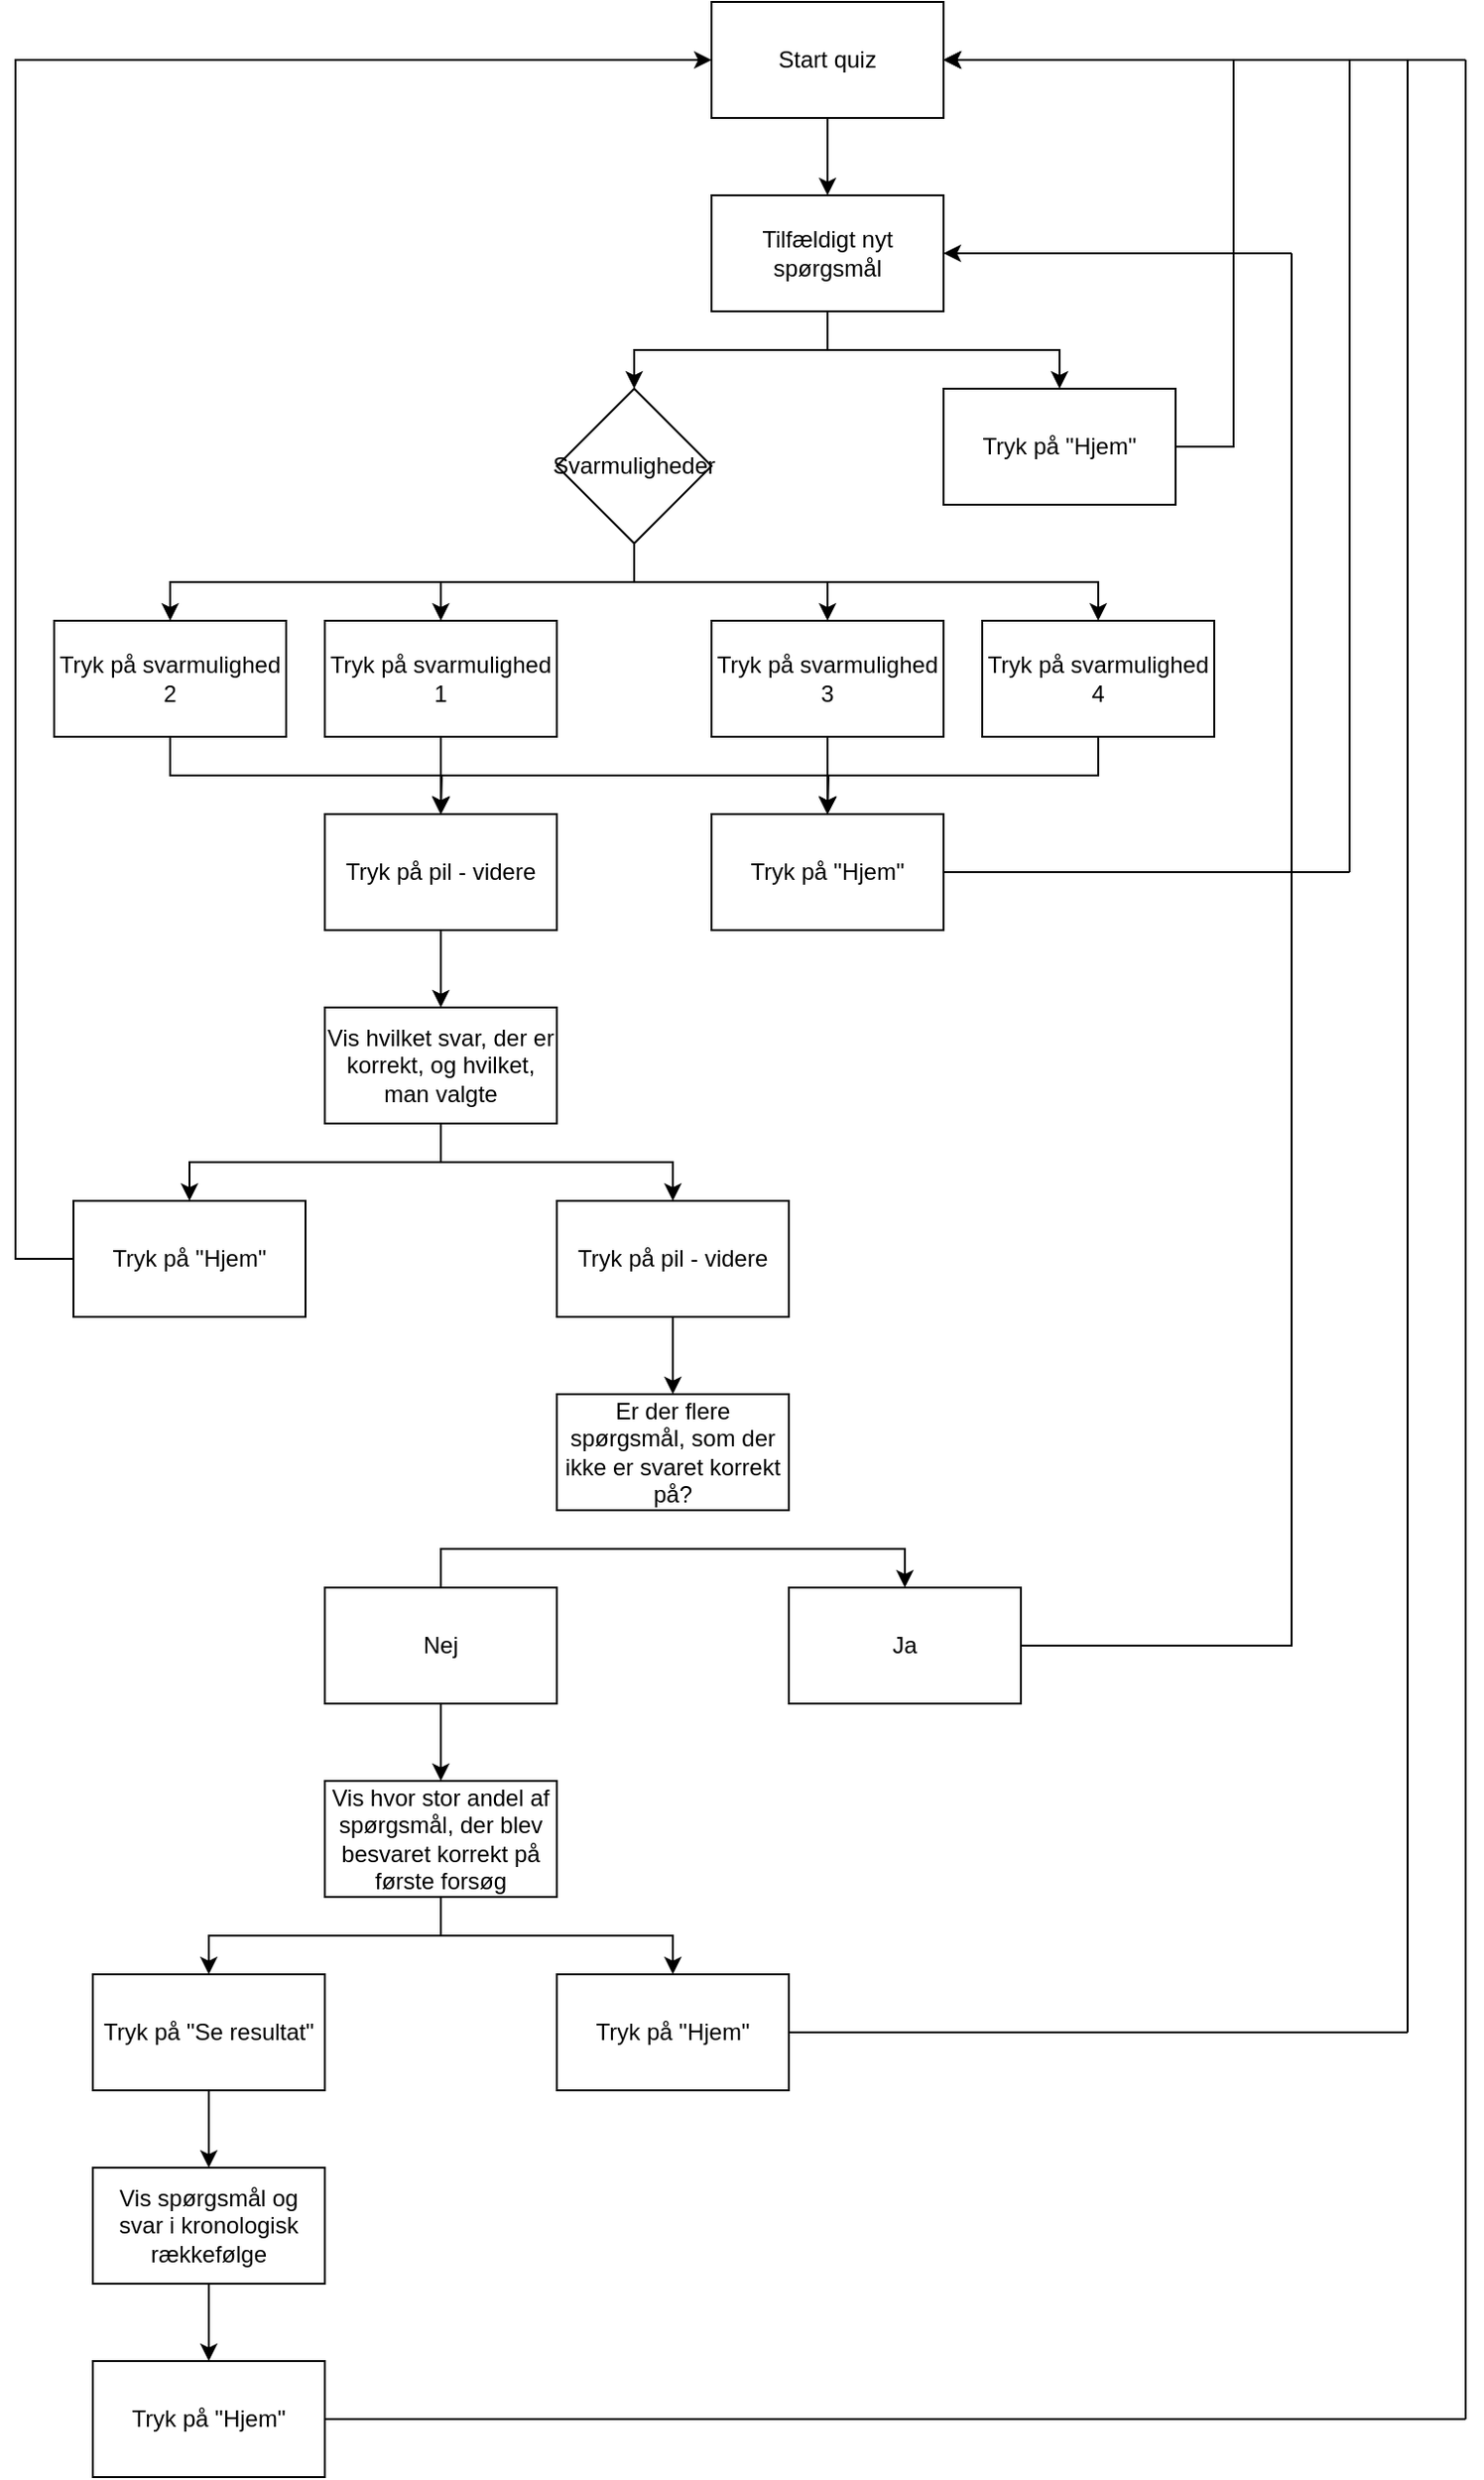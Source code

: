 <mxfile version="27.0.6">
  <diagram name="Side-1" id="K2o2fXLCxB5GySkEay_a">
    <mxGraphModel dx="1537" dy="742" grid="1" gridSize="10" guides="1" tooltips="1" connect="1" arrows="1" fold="1" page="1" pageScale="1" pageWidth="827" pageHeight="1169" math="0" shadow="0">
      <root>
        <mxCell id="0" />
        <mxCell id="1" parent="0" />
        <mxCell id="6mfA3q-zFDx96ax2sFS--4" style="edgeStyle=orthogonalEdgeStyle;rounded=0;orthogonalLoop=1;jettySize=auto;html=1;exitX=0.5;exitY=1;exitDx=0;exitDy=0;" edge="1" parent="1" source="6mfA3q-zFDx96ax2sFS--1" target="6mfA3q-zFDx96ax2sFS--3">
          <mxGeometry relative="1" as="geometry" />
        </mxCell>
        <mxCell id="6mfA3q-zFDx96ax2sFS--1" value="Start quiz" style="rounded=0;whiteSpace=wrap;html=1;" vertex="1" parent="1">
          <mxGeometry x="370" width="120" height="60" as="geometry" />
        </mxCell>
        <mxCell id="6mfA3q-zFDx96ax2sFS--16" style="edgeStyle=orthogonalEdgeStyle;rounded=0;orthogonalLoop=1;jettySize=auto;html=1;exitX=0.5;exitY=1;exitDx=0;exitDy=0;entryX=0.5;entryY=0;entryDx=0;entryDy=0;" edge="1" parent="1" source="6mfA3q-zFDx96ax2sFS--2" target="6mfA3q-zFDx96ax2sFS--12">
          <mxGeometry relative="1" as="geometry" />
        </mxCell>
        <mxCell id="6mfA3q-zFDx96ax2sFS--17" style="edgeStyle=orthogonalEdgeStyle;rounded=0;orthogonalLoop=1;jettySize=auto;html=1;exitX=0.5;exitY=1;exitDx=0;exitDy=0;entryX=0.5;entryY=0;entryDx=0;entryDy=0;" edge="1" parent="1" source="6mfA3q-zFDx96ax2sFS--2" target="6mfA3q-zFDx96ax2sFS--11">
          <mxGeometry relative="1" as="geometry" />
        </mxCell>
        <mxCell id="6mfA3q-zFDx96ax2sFS--21" style="edgeStyle=orthogonalEdgeStyle;rounded=0;orthogonalLoop=1;jettySize=auto;html=1;exitX=0.5;exitY=1;exitDx=0;exitDy=0;entryX=0.5;entryY=0;entryDx=0;entryDy=0;" edge="1" parent="1" source="6mfA3q-zFDx96ax2sFS--2" target="6mfA3q-zFDx96ax2sFS--14">
          <mxGeometry relative="1" as="geometry" />
        </mxCell>
        <mxCell id="6mfA3q-zFDx96ax2sFS--22" style="edgeStyle=orthogonalEdgeStyle;rounded=0;orthogonalLoop=1;jettySize=auto;html=1;exitX=0.5;exitY=1;exitDx=0;exitDy=0;entryX=0.5;entryY=0;entryDx=0;entryDy=0;" edge="1" parent="1" source="6mfA3q-zFDx96ax2sFS--2" target="6mfA3q-zFDx96ax2sFS--13">
          <mxGeometry relative="1" as="geometry" />
        </mxCell>
        <mxCell id="6mfA3q-zFDx96ax2sFS--2" value="Svarmuligheder" style="rhombus;whiteSpace=wrap;html=1;" vertex="1" parent="1">
          <mxGeometry x="290" y="200" width="80" height="80" as="geometry" />
        </mxCell>
        <mxCell id="6mfA3q-zFDx96ax2sFS--5" style="edgeStyle=orthogonalEdgeStyle;rounded=0;orthogonalLoop=1;jettySize=auto;html=1;exitX=0.5;exitY=1;exitDx=0;exitDy=0;entryX=0.5;entryY=0;entryDx=0;entryDy=0;" edge="1" parent="1" source="6mfA3q-zFDx96ax2sFS--3" target="6mfA3q-zFDx96ax2sFS--2">
          <mxGeometry relative="1" as="geometry" />
        </mxCell>
        <mxCell id="6mfA3q-zFDx96ax2sFS--7" style="edgeStyle=orthogonalEdgeStyle;rounded=0;orthogonalLoop=1;jettySize=auto;html=1;exitX=0.5;exitY=1;exitDx=0;exitDy=0;entryX=0.5;entryY=0;entryDx=0;entryDy=0;" edge="1" parent="1" source="6mfA3q-zFDx96ax2sFS--3" target="6mfA3q-zFDx96ax2sFS--6">
          <mxGeometry relative="1" as="geometry" />
        </mxCell>
        <mxCell id="6mfA3q-zFDx96ax2sFS--3" value="Tilfældigt nyt spørgsmål" style="rounded=0;whiteSpace=wrap;html=1;" vertex="1" parent="1">
          <mxGeometry x="370" y="100" width="120" height="60" as="geometry" />
        </mxCell>
        <mxCell id="6mfA3q-zFDx96ax2sFS--10" style="edgeStyle=orthogonalEdgeStyle;rounded=0;orthogonalLoop=1;jettySize=auto;html=1;exitX=1;exitY=0.5;exitDx=0;exitDy=0;entryX=1;entryY=0.5;entryDx=0;entryDy=0;" edge="1" parent="1" source="6mfA3q-zFDx96ax2sFS--6" target="6mfA3q-zFDx96ax2sFS--1">
          <mxGeometry relative="1" as="geometry">
            <Array as="points">
              <mxPoint x="640" y="230" />
              <mxPoint x="640" y="30" />
            </Array>
          </mxGeometry>
        </mxCell>
        <mxCell id="6mfA3q-zFDx96ax2sFS--6" value="Tryk på &quot;Hjem&quot;" style="rounded=0;whiteSpace=wrap;html=1;" vertex="1" parent="1">
          <mxGeometry x="490" y="200" width="120" height="60" as="geometry" />
        </mxCell>
        <mxCell id="6mfA3q-zFDx96ax2sFS--27" style="edgeStyle=orthogonalEdgeStyle;rounded=0;orthogonalLoop=1;jettySize=auto;html=1;exitX=0.5;exitY=1;exitDx=0;exitDy=0;entryX=0.5;entryY=0;entryDx=0;entryDy=0;" edge="1" parent="1" source="6mfA3q-zFDx96ax2sFS--11" target="6mfA3q-zFDx96ax2sFS--24">
          <mxGeometry relative="1" as="geometry" />
        </mxCell>
        <mxCell id="6mfA3q-zFDx96ax2sFS--33" style="edgeStyle=orthogonalEdgeStyle;rounded=0;orthogonalLoop=1;jettySize=auto;html=1;exitX=0.5;exitY=1;exitDx=0;exitDy=0;entryX=0.5;entryY=0;entryDx=0;entryDy=0;" edge="1" parent="1" source="6mfA3q-zFDx96ax2sFS--11" target="6mfA3q-zFDx96ax2sFS--23">
          <mxGeometry relative="1" as="geometry" />
        </mxCell>
        <mxCell id="6mfA3q-zFDx96ax2sFS--11" value="Tryk på svarmulighed 1" style="rounded=0;whiteSpace=wrap;html=1;" vertex="1" parent="1">
          <mxGeometry x="170" y="320" width="120" height="60" as="geometry" />
        </mxCell>
        <mxCell id="6mfA3q-zFDx96ax2sFS--25" style="edgeStyle=orthogonalEdgeStyle;rounded=0;orthogonalLoop=1;jettySize=auto;html=1;exitX=0.5;exitY=1;exitDx=0;exitDy=0;entryX=0.5;entryY=0;entryDx=0;entryDy=0;" edge="1" parent="1" source="6mfA3q-zFDx96ax2sFS--12" target="6mfA3q-zFDx96ax2sFS--24">
          <mxGeometry relative="1" as="geometry" />
        </mxCell>
        <mxCell id="6mfA3q-zFDx96ax2sFS--30" style="edgeStyle=orthogonalEdgeStyle;rounded=0;orthogonalLoop=1;jettySize=auto;html=1;exitX=0.5;exitY=1;exitDx=0;exitDy=0;entryX=0.5;entryY=0;entryDx=0;entryDy=0;" edge="1" parent="1" source="6mfA3q-zFDx96ax2sFS--12" target="6mfA3q-zFDx96ax2sFS--23">
          <mxGeometry relative="1" as="geometry" />
        </mxCell>
        <mxCell id="6mfA3q-zFDx96ax2sFS--12" value="Tryk på svarmulighed 3" style="rounded=0;whiteSpace=wrap;html=1;" vertex="1" parent="1">
          <mxGeometry x="370" y="320" width="120" height="60" as="geometry" />
        </mxCell>
        <mxCell id="6mfA3q-zFDx96ax2sFS--28" style="edgeStyle=orthogonalEdgeStyle;rounded=0;orthogonalLoop=1;jettySize=auto;html=1;exitX=0.5;exitY=1;exitDx=0;exitDy=0;entryX=0.5;entryY=0;entryDx=0;entryDy=0;" edge="1" parent="1" source="6mfA3q-zFDx96ax2sFS--13" target="6mfA3q-zFDx96ax2sFS--24">
          <mxGeometry relative="1" as="geometry" />
        </mxCell>
        <mxCell id="6mfA3q-zFDx96ax2sFS--31" style="edgeStyle=orthogonalEdgeStyle;rounded=0;orthogonalLoop=1;jettySize=auto;html=1;exitX=0.5;exitY=1;exitDx=0;exitDy=0;" edge="1" parent="1" source="6mfA3q-zFDx96ax2sFS--13">
          <mxGeometry relative="1" as="geometry">
            <mxPoint x="230" y="420" as="targetPoint" />
          </mxGeometry>
        </mxCell>
        <mxCell id="6mfA3q-zFDx96ax2sFS--13" value="Tryk på svarmulighed 2" style="rounded=0;whiteSpace=wrap;html=1;" vertex="1" parent="1">
          <mxGeometry x="30" y="320" width="120" height="60" as="geometry" />
        </mxCell>
        <mxCell id="6mfA3q-zFDx96ax2sFS--26" style="edgeStyle=orthogonalEdgeStyle;rounded=0;orthogonalLoop=1;jettySize=auto;html=1;exitX=0.5;exitY=1;exitDx=0;exitDy=0;" edge="1" parent="1" source="6mfA3q-zFDx96ax2sFS--14">
          <mxGeometry relative="1" as="geometry">
            <mxPoint x="430" y="420" as="targetPoint" />
          </mxGeometry>
        </mxCell>
        <mxCell id="6mfA3q-zFDx96ax2sFS--29" style="edgeStyle=orthogonalEdgeStyle;rounded=0;orthogonalLoop=1;jettySize=auto;html=1;exitX=0.5;exitY=1;exitDx=0;exitDy=0;entryX=0.5;entryY=0;entryDx=0;entryDy=0;" edge="1" parent="1" source="6mfA3q-zFDx96ax2sFS--14" target="6mfA3q-zFDx96ax2sFS--23">
          <mxGeometry relative="1" as="geometry" />
        </mxCell>
        <mxCell id="6mfA3q-zFDx96ax2sFS--14" value="Tryk på svarmulighed 4" style="rounded=0;whiteSpace=wrap;html=1;" vertex="1" parent="1">
          <mxGeometry x="510" y="320" width="120" height="60" as="geometry" />
        </mxCell>
        <mxCell id="6mfA3q-zFDx96ax2sFS--46" style="edgeStyle=orthogonalEdgeStyle;rounded=0;orthogonalLoop=1;jettySize=auto;html=1;exitX=0.5;exitY=1;exitDx=0;exitDy=0;entryX=0.5;entryY=0;entryDx=0;entryDy=0;" edge="1" parent="1" source="6mfA3q-zFDx96ax2sFS--23" target="6mfA3q-zFDx96ax2sFS--45">
          <mxGeometry relative="1" as="geometry" />
        </mxCell>
        <mxCell id="6mfA3q-zFDx96ax2sFS--23" value="Tryk på pil - videre" style="rounded=0;whiteSpace=wrap;html=1;" vertex="1" parent="1">
          <mxGeometry x="170" y="420" width="120" height="60" as="geometry" />
        </mxCell>
        <mxCell id="6mfA3q-zFDx96ax2sFS--24" value="Tryk på &quot;Hjem&quot;" style="rounded=0;whiteSpace=wrap;html=1;" vertex="1" parent="1">
          <mxGeometry x="370" y="420" width="120" height="60" as="geometry" />
        </mxCell>
        <mxCell id="6mfA3q-zFDx96ax2sFS--41" value="" style="endArrow=none;html=1;rounded=0;exitX=1;exitY=0.5;exitDx=0;exitDy=0;" edge="1" parent="1" source="6mfA3q-zFDx96ax2sFS--24">
          <mxGeometry width="50" height="50" relative="1" as="geometry">
            <mxPoint x="490" y="460" as="sourcePoint" />
            <mxPoint x="700" y="450" as="targetPoint" />
          </mxGeometry>
        </mxCell>
        <mxCell id="6mfA3q-zFDx96ax2sFS--43" value="" style="endArrow=none;html=1;rounded=0;" edge="1" parent="1">
          <mxGeometry width="50" height="50" relative="1" as="geometry">
            <mxPoint x="700" y="450" as="sourcePoint" />
            <mxPoint x="700" y="30" as="targetPoint" />
          </mxGeometry>
        </mxCell>
        <mxCell id="6mfA3q-zFDx96ax2sFS--44" value="" style="endArrow=classic;html=1;rounded=0;" edge="1" parent="1">
          <mxGeometry width="50" height="50" relative="1" as="geometry">
            <mxPoint x="640" y="30" as="sourcePoint" />
            <mxPoint x="490" y="30" as="targetPoint" />
          </mxGeometry>
        </mxCell>
        <mxCell id="6mfA3q-zFDx96ax2sFS--49" style="edgeStyle=orthogonalEdgeStyle;rounded=0;orthogonalLoop=1;jettySize=auto;html=1;exitX=0.5;exitY=1;exitDx=0;exitDy=0;" edge="1" parent="1" source="6mfA3q-zFDx96ax2sFS--45" target="6mfA3q-zFDx96ax2sFS--48">
          <mxGeometry relative="1" as="geometry" />
        </mxCell>
        <mxCell id="6mfA3q-zFDx96ax2sFS--50" style="edgeStyle=orthogonalEdgeStyle;rounded=0;orthogonalLoop=1;jettySize=auto;html=1;exitX=0.5;exitY=1;exitDx=0;exitDy=0;entryX=0.5;entryY=0;entryDx=0;entryDy=0;" edge="1" parent="1" source="6mfA3q-zFDx96ax2sFS--45" target="6mfA3q-zFDx96ax2sFS--47">
          <mxGeometry relative="1" as="geometry" />
        </mxCell>
        <mxCell id="6mfA3q-zFDx96ax2sFS--45" value="Vis hvilket svar, der er korrekt, og hvilket, man valgte" style="rounded=0;whiteSpace=wrap;html=1;" vertex="1" parent="1">
          <mxGeometry x="170" y="520" width="120" height="60" as="geometry" />
        </mxCell>
        <mxCell id="6mfA3q-zFDx96ax2sFS--51" style="edgeStyle=orthogonalEdgeStyle;rounded=0;orthogonalLoop=1;jettySize=auto;html=1;exitX=0;exitY=0.5;exitDx=0;exitDy=0;entryX=0;entryY=0.5;entryDx=0;entryDy=0;" edge="1" parent="1" source="6mfA3q-zFDx96ax2sFS--47" target="6mfA3q-zFDx96ax2sFS--1">
          <mxGeometry relative="1" as="geometry">
            <Array as="points">
              <mxPoint x="10" y="650" />
              <mxPoint x="10" y="30" />
            </Array>
          </mxGeometry>
        </mxCell>
        <mxCell id="6mfA3q-zFDx96ax2sFS--47" value="Tryk på &quot;Hjem&quot;" style="rounded=0;whiteSpace=wrap;html=1;" vertex="1" parent="1">
          <mxGeometry x="40" y="620" width="120" height="60" as="geometry" />
        </mxCell>
        <mxCell id="6mfA3q-zFDx96ax2sFS--53" style="edgeStyle=orthogonalEdgeStyle;rounded=0;orthogonalLoop=1;jettySize=auto;html=1;exitX=0.5;exitY=1;exitDx=0;exitDy=0;entryX=0.5;entryY=0;entryDx=0;entryDy=0;" edge="1" parent="1" source="6mfA3q-zFDx96ax2sFS--48" target="6mfA3q-zFDx96ax2sFS--52">
          <mxGeometry relative="1" as="geometry" />
        </mxCell>
        <mxCell id="6mfA3q-zFDx96ax2sFS--48" value="Tryk på pil - videre" style="rounded=0;whiteSpace=wrap;html=1;" vertex="1" parent="1">
          <mxGeometry x="290" y="620" width="120" height="60" as="geometry" />
        </mxCell>
        <mxCell id="6mfA3q-zFDx96ax2sFS--56" style="edgeStyle=orthogonalEdgeStyle;rounded=0;orthogonalLoop=1;jettySize=auto;html=1;exitX=0.5;exitY=0;exitDx=0;exitDy=0;entryX=0.5;entryY=0;entryDx=0;entryDy=0;" edge="1" parent="1" source="6mfA3q-zFDx96ax2sFS--55" target="6mfA3q-zFDx96ax2sFS--54">
          <mxGeometry relative="1" as="geometry" />
        </mxCell>
        <mxCell id="6mfA3q-zFDx96ax2sFS--52" value="Er der flere spørgsmål, som der ikke er svaret korrekt på?" style="rounded=0;whiteSpace=wrap;html=1;" vertex="1" parent="1">
          <mxGeometry x="290" y="720" width="120" height="60" as="geometry" />
        </mxCell>
        <mxCell id="6mfA3q-zFDx96ax2sFS--54" value="Ja" style="rounded=0;whiteSpace=wrap;html=1;" vertex="1" parent="1">
          <mxGeometry x="410" y="820" width="120" height="60" as="geometry" />
        </mxCell>
        <mxCell id="6mfA3q-zFDx96ax2sFS--63" style="edgeStyle=orthogonalEdgeStyle;rounded=0;orthogonalLoop=1;jettySize=auto;html=1;exitX=0.5;exitY=1;exitDx=0;exitDy=0;entryX=0.5;entryY=0;entryDx=0;entryDy=0;" edge="1" parent="1" source="6mfA3q-zFDx96ax2sFS--55" target="6mfA3q-zFDx96ax2sFS--62">
          <mxGeometry relative="1" as="geometry" />
        </mxCell>
        <mxCell id="6mfA3q-zFDx96ax2sFS--55" value="Nej" style="rounded=0;whiteSpace=wrap;html=1;" vertex="1" parent="1">
          <mxGeometry x="170" y="820" width="120" height="60" as="geometry" />
        </mxCell>
        <mxCell id="6mfA3q-zFDx96ax2sFS--58" value="" style="endArrow=none;html=1;rounded=0;exitX=1;exitY=0.5;exitDx=0;exitDy=0;" edge="1" parent="1" source="6mfA3q-zFDx96ax2sFS--54">
          <mxGeometry width="50" height="50" relative="1" as="geometry">
            <mxPoint x="550.0" y="850" as="sourcePoint" />
            <mxPoint x="670" y="850" as="targetPoint" />
            <Array as="points">
              <mxPoint x="670" y="850" />
              <mxPoint x="670" y="330" />
              <mxPoint x="670" y="130" />
            </Array>
          </mxGeometry>
        </mxCell>
        <mxCell id="6mfA3q-zFDx96ax2sFS--61" value="" style="endArrow=classic;html=1;rounded=0;entryX=1;entryY=0.5;entryDx=0;entryDy=0;" edge="1" parent="1" target="6mfA3q-zFDx96ax2sFS--3">
          <mxGeometry width="50" height="50" relative="1" as="geometry">
            <mxPoint x="670" y="130" as="sourcePoint" />
            <mxPoint x="700" y="80" as="targetPoint" />
          </mxGeometry>
        </mxCell>
        <mxCell id="6mfA3q-zFDx96ax2sFS--72" style="edgeStyle=orthogonalEdgeStyle;rounded=0;orthogonalLoop=1;jettySize=auto;html=1;exitX=0.5;exitY=1;exitDx=0;exitDy=0;entryX=0.5;entryY=0;entryDx=0;entryDy=0;" edge="1" parent="1" source="6mfA3q-zFDx96ax2sFS--62" target="6mfA3q-zFDx96ax2sFS--64">
          <mxGeometry relative="1" as="geometry" />
        </mxCell>
        <mxCell id="6mfA3q-zFDx96ax2sFS--74" style="edgeStyle=orthogonalEdgeStyle;rounded=0;orthogonalLoop=1;jettySize=auto;html=1;exitX=0.5;exitY=1;exitDx=0;exitDy=0;entryX=0.5;entryY=0;entryDx=0;entryDy=0;" edge="1" parent="1" source="6mfA3q-zFDx96ax2sFS--62" target="6mfA3q-zFDx96ax2sFS--73">
          <mxGeometry relative="1" as="geometry" />
        </mxCell>
        <mxCell id="6mfA3q-zFDx96ax2sFS--62" value="Vis hvor stor andel af spørgsmål, der blev besvaret korrekt på første forsøg" style="rounded=0;whiteSpace=wrap;html=1;" vertex="1" parent="1">
          <mxGeometry x="170" y="920" width="120" height="60" as="geometry" />
        </mxCell>
        <mxCell id="6mfA3q-zFDx96ax2sFS--64" value="Tryk på &quot;Hjem&quot;" style="rounded=0;whiteSpace=wrap;html=1;" vertex="1" parent="1">
          <mxGeometry x="290" y="1020" width="120" height="60" as="geometry" />
        </mxCell>
        <mxCell id="6mfA3q-zFDx96ax2sFS--67" value="" style="endArrow=none;html=1;rounded=0;exitX=1;exitY=0.5;exitDx=0;exitDy=0;" edge="1" parent="1" source="6mfA3q-zFDx96ax2sFS--64">
          <mxGeometry width="50" height="50" relative="1" as="geometry">
            <mxPoint x="440" y="1060" as="sourcePoint" />
            <mxPoint x="730" y="1050" as="targetPoint" />
          </mxGeometry>
        </mxCell>
        <mxCell id="6mfA3q-zFDx96ax2sFS--70" value="" style="endArrow=none;html=1;rounded=0;" edge="1" parent="1">
          <mxGeometry width="50" height="50" relative="1" as="geometry">
            <mxPoint x="730" y="30" as="sourcePoint" />
            <mxPoint x="730" y="1050" as="targetPoint" />
          </mxGeometry>
        </mxCell>
        <mxCell id="6mfA3q-zFDx96ax2sFS--71" value="" style="endArrow=classic;html=1;rounded=0;entryX=1;entryY=0.5;entryDx=0;entryDy=0;" edge="1" parent="1" target="6mfA3q-zFDx96ax2sFS--1">
          <mxGeometry width="50" height="50" relative="1" as="geometry">
            <mxPoint x="730" y="30" as="sourcePoint" />
            <mxPoint x="710" y="-20" as="targetPoint" />
          </mxGeometry>
        </mxCell>
        <mxCell id="6mfA3q-zFDx96ax2sFS--76" style="edgeStyle=orthogonalEdgeStyle;rounded=0;orthogonalLoop=1;jettySize=auto;html=1;exitX=0.5;exitY=1;exitDx=0;exitDy=0;entryX=0.5;entryY=0;entryDx=0;entryDy=0;" edge="1" parent="1" source="6mfA3q-zFDx96ax2sFS--73" target="6mfA3q-zFDx96ax2sFS--75">
          <mxGeometry relative="1" as="geometry" />
        </mxCell>
        <mxCell id="6mfA3q-zFDx96ax2sFS--73" value="Tryk på &quot;Se resultat&quot;" style="rounded=0;whiteSpace=wrap;html=1;" vertex="1" parent="1">
          <mxGeometry x="50" y="1020" width="120" height="60" as="geometry" />
        </mxCell>
        <mxCell id="6mfA3q-zFDx96ax2sFS--79" style="edgeStyle=orthogonalEdgeStyle;rounded=0;orthogonalLoop=1;jettySize=auto;html=1;exitX=0.5;exitY=1;exitDx=0;exitDy=0;entryX=0.5;entryY=0;entryDx=0;entryDy=0;" edge="1" parent="1" source="6mfA3q-zFDx96ax2sFS--75" target="6mfA3q-zFDx96ax2sFS--77">
          <mxGeometry relative="1" as="geometry" />
        </mxCell>
        <mxCell id="6mfA3q-zFDx96ax2sFS--75" value="Vis spørgsmål og svar i kronologisk rækkefølge" style="rounded=0;whiteSpace=wrap;html=1;" vertex="1" parent="1">
          <mxGeometry x="50" y="1120" width="120" height="60" as="geometry" />
        </mxCell>
        <mxCell id="6mfA3q-zFDx96ax2sFS--77" value="Tryk på &quot;Hjem&quot;" style="rounded=0;whiteSpace=wrap;html=1;" vertex="1" parent="1">
          <mxGeometry x="50" y="1220" width="120" height="60" as="geometry" />
        </mxCell>
        <mxCell id="6mfA3q-zFDx96ax2sFS--80" value="" style="endArrow=none;html=1;rounded=0;exitX=1;exitY=0.5;exitDx=0;exitDy=0;" edge="1" parent="1" source="6mfA3q-zFDx96ax2sFS--77">
          <mxGeometry width="50" height="50" relative="1" as="geometry">
            <mxPoint x="530" y="1190" as="sourcePoint" />
            <mxPoint x="760" y="1250" as="targetPoint" />
          </mxGeometry>
        </mxCell>
        <mxCell id="6mfA3q-zFDx96ax2sFS--81" value="" style="endArrow=none;html=1;rounded=0;" edge="1" parent="1">
          <mxGeometry width="50" height="50" relative="1" as="geometry">
            <mxPoint x="760" y="1250" as="sourcePoint" />
            <mxPoint x="760" y="30" as="targetPoint" />
          </mxGeometry>
        </mxCell>
        <mxCell id="6mfA3q-zFDx96ax2sFS--84" value="" style="endArrow=classic;html=1;rounded=0;entryX=1;entryY=0.5;entryDx=0;entryDy=0;" edge="1" parent="1" target="6mfA3q-zFDx96ax2sFS--1">
          <mxGeometry width="50" height="50" relative="1" as="geometry">
            <mxPoint x="760" y="30" as="sourcePoint" />
            <mxPoint x="810" y="-20" as="targetPoint" />
          </mxGeometry>
        </mxCell>
      </root>
    </mxGraphModel>
  </diagram>
</mxfile>

